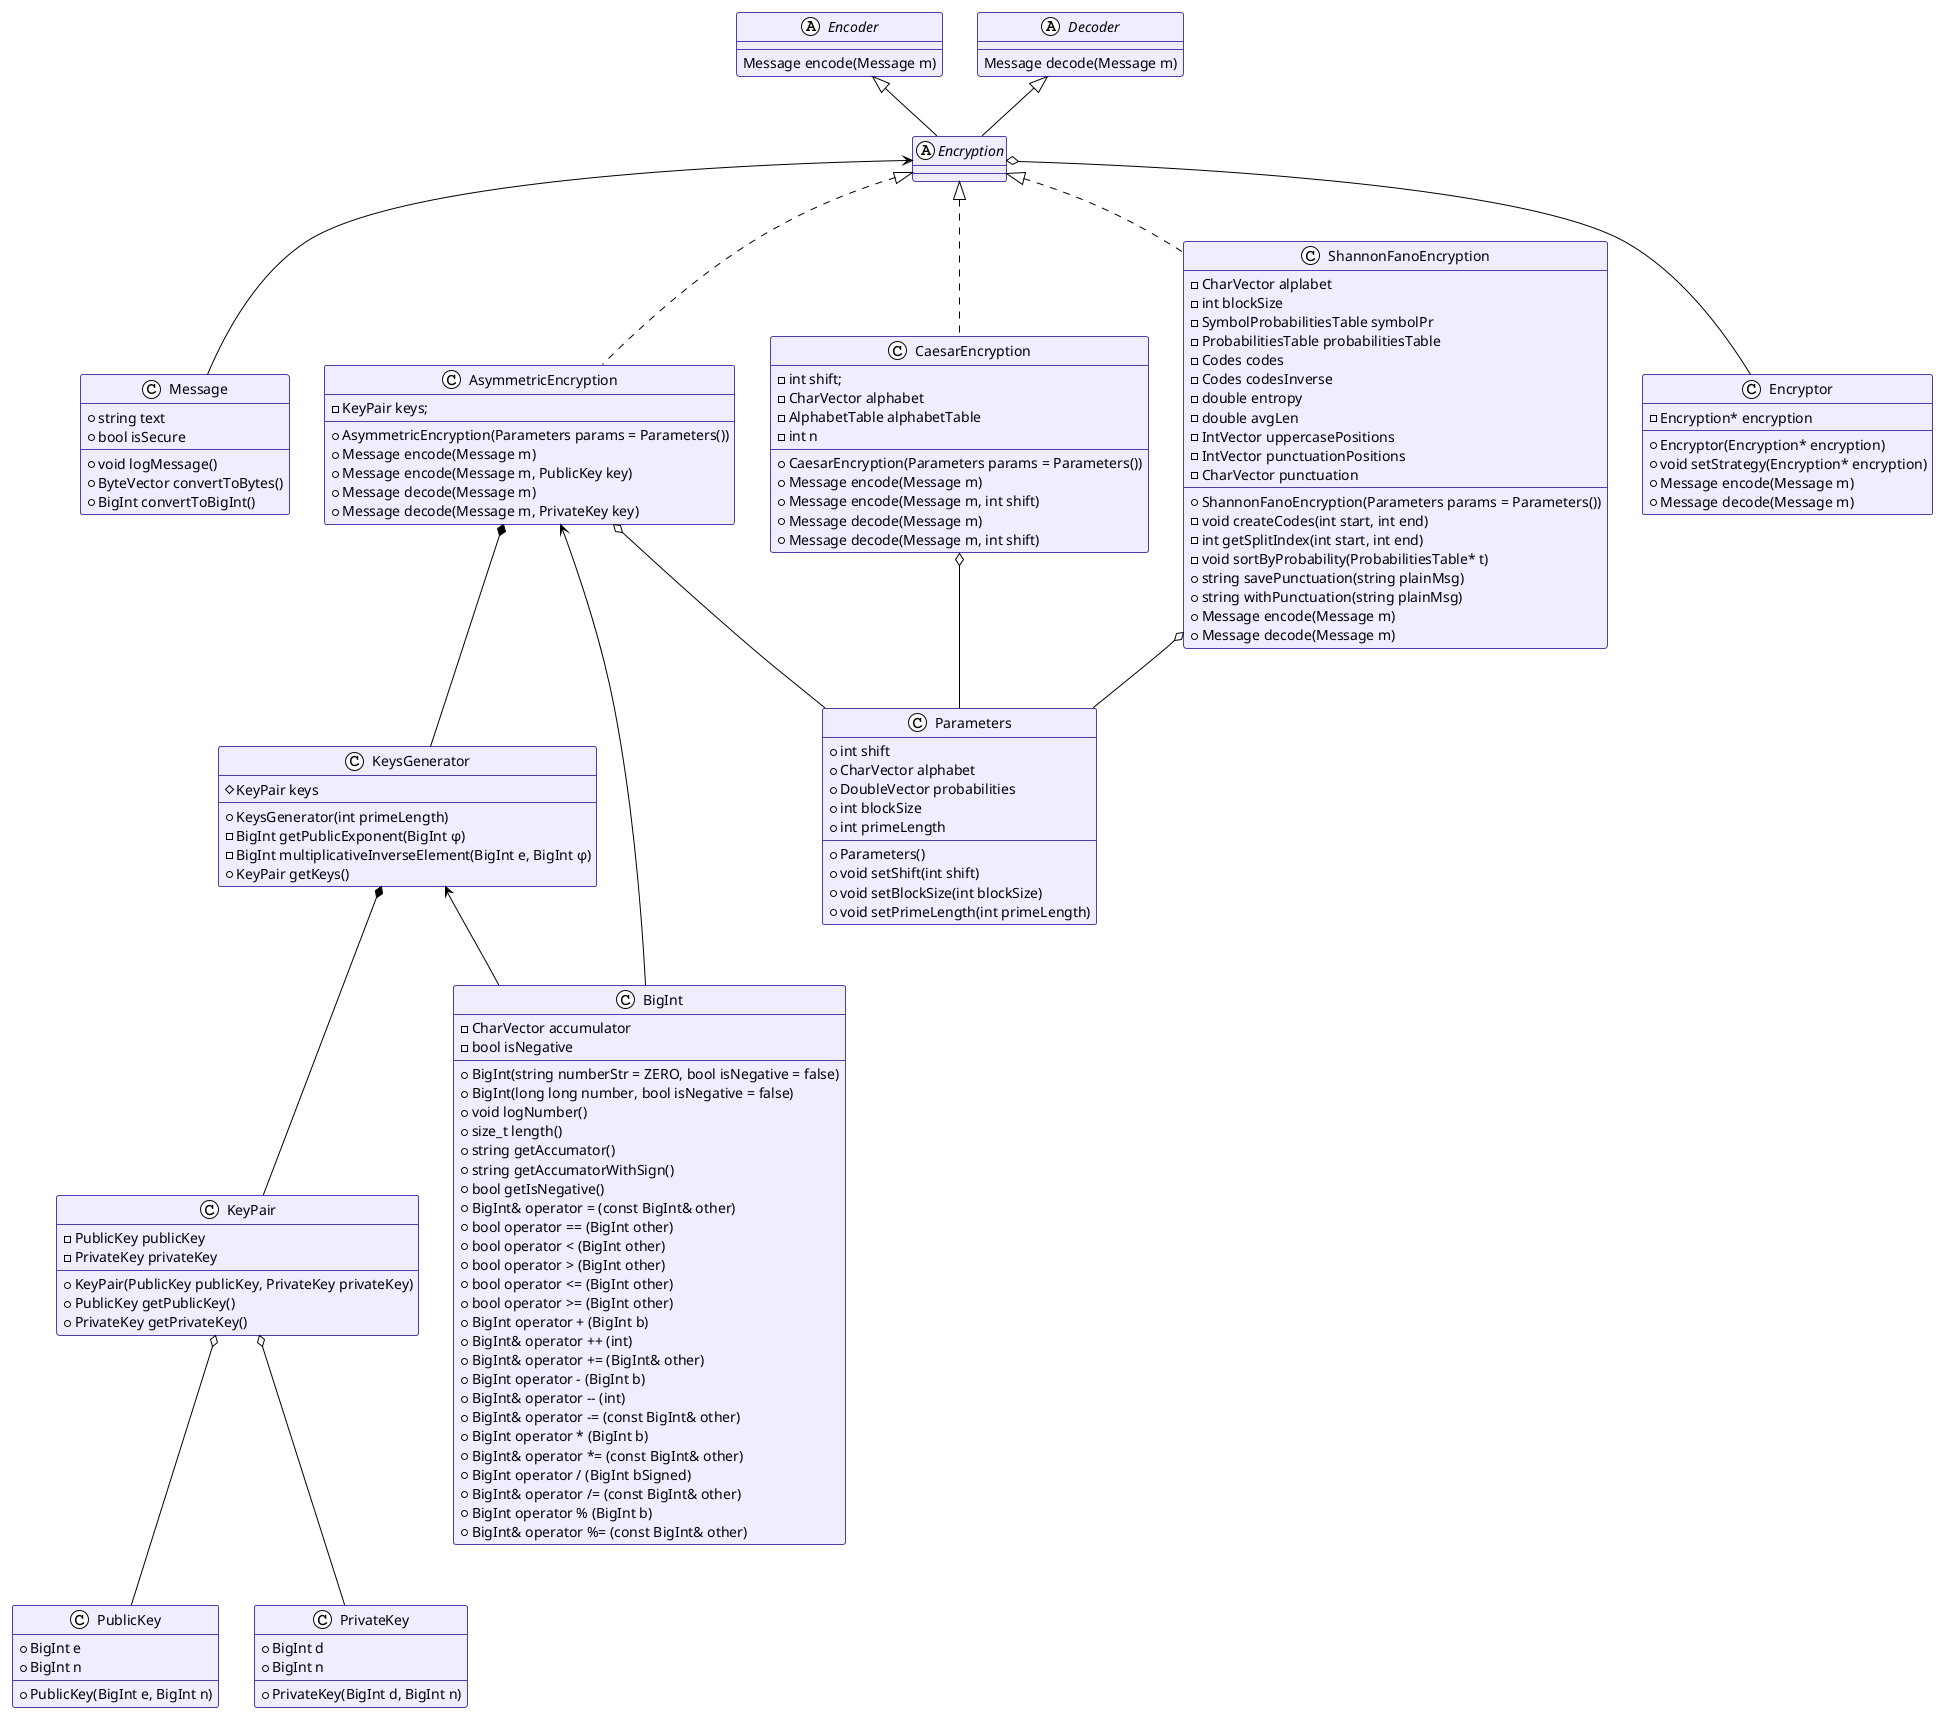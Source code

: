 @startuml Диаграмма классов
  !theme plain
  skinparam BackgroundColor #fff
  skinparam ClassBorderColor #4940ad
  skinparam ClassBackgroundColor #efedff
  skinparam Handwritten false

  class Message {
    +string text
    +bool isSecure
    +void logMessage()
    +ByteVector convertToBytes()
    +BigInt convertToBigInt()
  }

  abstract Encryption

  class AsymmetricEncryption {
    -KeyPair keys;
    +AsymmetricEncryption(Parameters params = Parameters())
    +Message encode(Message m)
    +Message encode(Message m, PublicKey key)
    +Message decode(Message m)
    +Message decode(Message m, PrivateKey key)
  }
  class PublicKey {
    +BigInt e
    +BigInt n
    +PublicKey(BigInt e, BigInt n)
  }
  class PrivateKey {
    +BigInt d
    +BigInt n
    +PrivateKey(BigInt d, BigInt n)
  }
  class KeyPair {
    -PublicKey publicKey
    -PrivateKey privateKey
    +KeyPair(PublicKey publicKey, PrivateKey privateKey)
    +PublicKey getPublicKey()
    +PrivateKey getPrivateKey()
  }

  class KeysGenerator {
    #KeyPair keys
    +KeysGenerator(int primeLength)
    -BigInt getPublicExponent(BigInt φ)
    -BigInt multiplicativeInverseElement(BigInt e, BigInt φ)
    +KeyPair getKeys()
  }

  class CaesarEncryption {
    -int shift;
    -CharVector alphabet
    -AlphabetTable alphabetTable
    -int n
    +CaesarEncryption(Parameters params = Parameters())
    +Message encode(Message m)
    +Message encode(Message m, int shift)
    +Message decode(Message m)
    +Message decode(Message m, int shift)
  }

  class ShannonFanoEncryption {
    -CharVector alplabet
    -int blockSize
    -SymbolProbabilitiesTable symbolPr
    -ProbabilitiesTable probabilitiesTable
    -Codes codes
    -Codes codesInverse
    -double entropy
    -double avgLen 
    -IntVector uppercasePositions
    -IntVector punctuationPositions
    -CharVector punctuation
    +ShannonFanoEncryption(Parameters params = Parameters())
    -void createCodes(int start, int end)
    -int getSplitIndex(int start, int end)
    -void sortByProbability(ProbabilitiesTable* t)
    +string savePunctuation(string plainMsg)
    +string withPunctuation(string plainMsg)
    +Message encode(Message m)
    +Message decode(Message m)
  }

  abstract Encoder {
    Message encode(Message m)
  }

  abstract Decoder {
    Message decode(Message m)
  }

  class Parameters {
    +int shift
    +CharVector alphabet
    +DoubleVector probabilities
    +int blockSize
    +int primeLength
    +Parameters()
    +void setShift(int shift)
    +void setBlockSize(int blockSize)
    +void setPrimeLength(int primeLength)
  }

  class Encryptor {
    -Encryption* encryption
    +Encryptor(Encryption* encryption)
    +void setStrategy(Encryption* encryption)
    +Message encode(Message m)
    +Message decode(Message m)
  }

  class BigInt {
    -CharVector accumulator
    -bool isNegative
    +BigInt(string numberStr = ZERO, bool isNegative = false)
    +BigInt(long long number, bool isNegative = false)
    +void logNumber()
    +size_t length()
    +string getAccumator()
    +string getAccumatorWithSign()
    +bool getIsNegative()
    +BigInt& operator = (const BigInt& other)
    +bool operator == (BigInt other)
    +bool operator < (BigInt other)
    +bool operator > (BigInt other)
    +bool operator <= (BigInt other)
    +bool operator >= (BigInt other)
    +BigInt operator + (BigInt b)
    +BigInt& operator ++ (int)
    +BigInt& operator += (BigInt& other)
    +BigInt operator - (BigInt b)
    +BigInt& operator -- (int)
    +BigInt& operator -= (const BigInt& other)
    +BigInt operator * (BigInt b)
    +BigInt& operator *= (const BigInt& other)
    +BigInt operator / (BigInt bSigned)
    +BigInt& operator /= (const BigInt& other)
    +BigInt operator % (BigInt b)
    +BigInt& operator %= (const BigInt& other)
  }

  KeyPair o-- PrivateKey
  KeyPair o-- PublicKey

  Encoder <|-- Encryption
  Decoder <|-- Encryption

  Encryption <|.. AsymmetricEncryption
  Encryption <|.. CaesarEncryption
  Encryption <|.. ShannonFanoEncryption
  Encryption o-- Encryptor
  Encryption <-- Message

  AsymmetricEncryption *-- KeysGenerator
  AsymmetricEncryption <-- BigInt
  AsymmetricEncryption o-- Parameters
  CaesarEncryption o-- Parameters
  ShannonFanoEncryption o-- Parameters

  KeysGenerator *-- KeyPair
  KeysGenerator <-- BigInt
  
@enduml